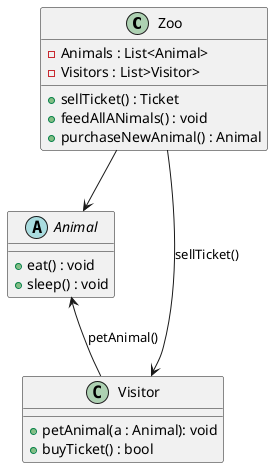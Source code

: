 @startuml

class Zoo{
    -Animals : List<Animal>
    -Visitors : List>Visitor>
    +sellTicket() : Ticket
    +feedAllANimals() : void
    +purchaseNewAnimal() : Animal
}

class Visitor{
    +petAnimal(a : Animal): void
    +buyTicket() : bool
}

abstract class Animal{
    
    +eat() : void
    +sleep() : void
}

Zoo --> Animal
Animal <-- Visitor : petAnimal()
Visitor <-- Zoo : sellTicket()
@enduml
